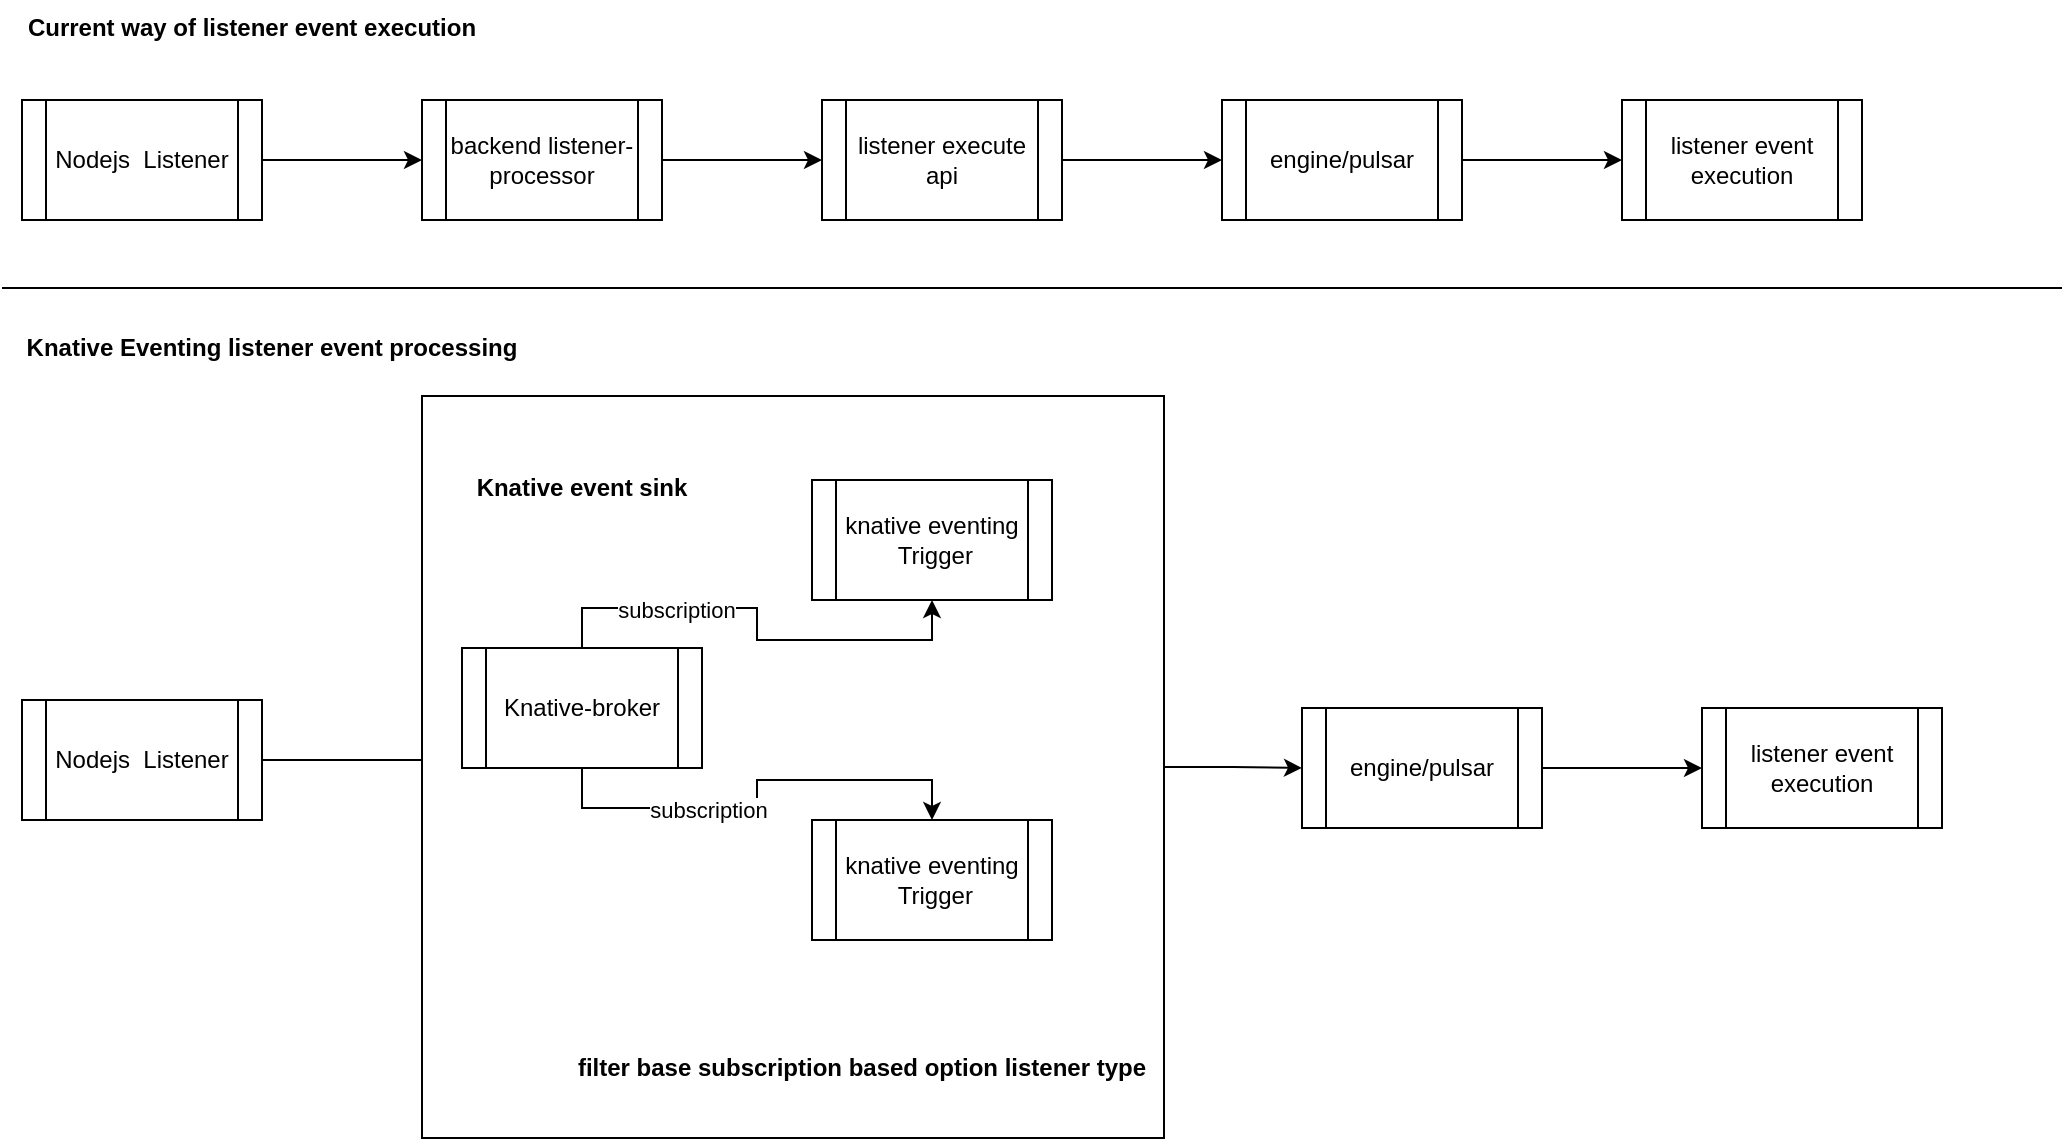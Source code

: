 <mxfile version="20.4.0" type="github"><diagram id="sw4lvbkqznb9Xk7Yfu2Z" name="Page-1"><mxGraphModel dx="1746" dy="1005" grid="1" gridSize="10" guides="1" tooltips="1" connect="1" arrows="1" fold="1" page="1" pageScale="1" pageWidth="1169" pageHeight="827" math="0" shadow="0"><root><mxCell id="0"/><mxCell id="1" parent="0"/><mxCell id="EUXY_CrITj3e-vRNTtFD-3" value="" style="edgeStyle=orthogonalEdgeStyle;rounded=0;orthogonalLoop=1;jettySize=auto;html=1;" edge="1" parent="1" source="EUXY_CrITj3e-vRNTtFD-1" target="EUXY_CrITj3e-vRNTtFD-2"><mxGeometry relative="1" as="geometry"/></mxCell><mxCell id="EUXY_CrITj3e-vRNTtFD-1" value="Nodejs &amp;nbsp;Listener" style="shape=process;whiteSpace=wrap;html=1;backgroundOutline=1;" vertex="1" parent="1"><mxGeometry x="70" y="80" width="120" height="60" as="geometry"/></mxCell><mxCell id="EUXY_CrITj3e-vRNTtFD-5" value="" style="edgeStyle=orthogonalEdgeStyle;rounded=0;orthogonalLoop=1;jettySize=auto;html=1;" edge="1" parent="1" source="EUXY_CrITj3e-vRNTtFD-2" target="EUXY_CrITj3e-vRNTtFD-4"><mxGeometry relative="1" as="geometry"/></mxCell><mxCell id="EUXY_CrITj3e-vRNTtFD-2" value="backend listener-processor" style="shape=process;whiteSpace=wrap;html=1;backgroundOutline=1;" vertex="1" parent="1"><mxGeometry x="270" y="80" width="120" height="60" as="geometry"/></mxCell><mxCell id="EUXY_CrITj3e-vRNTtFD-7" value="" style="edgeStyle=orthogonalEdgeStyle;rounded=0;orthogonalLoop=1;jettySize=auto;html=1;" edge="1" parent="1" source="EUXY_CrITj3e-vRNTtFD-4" target="EUXY_CrITj3e-vRNTtFD-6"><mxGeometry relative="1" as="geometry"/></mxCell><mxCell id="EUXY_CrITj3e-vRNTtFD-4" value="listener execute api" style="shape=process;whiteSpace=wrap;html=1;backgroundOutline=1;" vertex="1" parent="1"><mxGeometry x="470" y="80" width="120" height="60" as="geometry"/></mxCell><mxCell id="EUXY_CrITj3e-vRNTtFD-9" value="" style="edgeStyle=orthogonalEdgeStyle;rounded=0;orthogonalLoop=1;jettySize=auto;html=1;" edge="1" parent="1" source="EUXY_CrITj3e-vRNTtFD-6" target="EUXY_CrITj3e-vRNTtFD-8"><mxGeometry relative="1" as="geometry"/></mxCell><mxCell id="EUXY_CrITj3e-vRNTtFD-6" value="engine/pulsar" style="shape=process;whiteSpace=wrap;html=1;backgroundOutline=1;" vertex="1" parent="1"><mxGeometry x="670" y="80" width="120" height="60" as="geometry"/></mxCell><mxCell id="EUXY_CrITj3e-vRNTtFD-8" value="listener event execution" style="shape=process;whiteSpace=wrap;html=1;backgroundOutline=1;" vertex="1" parent="1"><mxGeometry x="870" y="80" width="120" height="60" as="geometry"/></mxCell><mxCell id="EUXY_CrITj3e-vRNTtFD-10" value="" style="line;strokeWidth=1;fillColor=none;align=left;verticalAlign=middle;spacingTop=-1;spacingLeft=3;spacingRight=3;rotatable=0;labelPosition=right;points=[];portConstraint=eastwest;strokeColor=inherit;" vertex="1" parent="1"><mxGeometry x="60" y="170" width="1030" height="8" as="geometry"/></mxCell><mxCell id="EUXY_CrITj3e-vRNTtFD-11" value="Current way of listener event execution" style="text;align=center;fontStyle=1;verticalAlign=middle;spacingLeft=3;spacingRight=3;strokeColor=none;rotatable=0;points=[[0,0.5],[1,0.5]];portConstraint=eastwest;" vertex="1" parent="1"><mxGeometry x="60" y="30" width="250" height="26" as="geometry"/></mxCell><mxCell id="EUXY_CrITj3e-vRNTtFD-12" value="Knative Eventing listener event processing" style="text;align=center;fontStyle=1;verticalAlign=middle;spacingLeft=3;spacingRight=3;strokeColor=none;rotatable=0;points=[[0,0.5],[1,0.5]];portConstraint=eastwest;" vertex="1" parent="1"><mxGeometry x="70" y="190" width="250" height="26" as="geometry"/></mxCell><mxCell id="EUXY_CrITj3e-vRNTtFD-15" value="" style="edgeStyle=orthogonalEdgeStyle;rounded=0;orthogonalLoop=1;jettySize=auto;html=1;" edge="1" parent="1" source="EUXY_CrITj3e-vRNTtFD-13"><mxGeometry relative="1" as="geometry"><mxPoint x="300" y="290" as="targetPoint"/></mxGeometry></mxCell><mxCell id="EUXY_CrITj3e-vRNTtFD-13" value="Nodejs &amp;nbsp;Listener" style="shape=process;whiteSpace=wrap;html=1;backgroundOutline=1;" vertex="1" parent="1"><mxGeometry x="70" y="380" width="120" height="60" as="geometry"/></mxCell><mxCell id="EUXY_CrITj3e-vRNTtFD-33" style="edgeStyle=orthogonalEdgeStyle;rounded=0;orthogonalLoop=1;jettySize=auto;html=1;" edge="1" parent="1" source="EUXY_CrITj3e-vRNTtFD-16" target="EUXY_CrITj3e-vRNTtFD-31"><mxGeometry relative="1" as="geometry"/></mxCell><mxCell id="EUXY_CrITj3e-vRNTtFD-16" value="" style="whiteSpace=wrap;html=1;aspect=fixed;" vertex="1" parent="1"><mxGeometry x="270" y="228" width="371" height="371" as="geometry"/></mxCell><mxCell id="EUXY_CrITj3e-vRNTtFD-22" style="edgeStyle=orthogonalEdgeStyle;rounded=0;orthogonalLoop=1;jettySize=auto;html=1;exitX=0.5;exitY=0;exitDx=0;exitDy=0;" edge="1" parent="1" source="EUXY_CrITj3e-vRNTtFD-17" target="EUXY_CrITj3e-vRNTtFD-19"><mxGeometry relative="1" as="geometry"/></mxCell><mxCell id="EUXY_CrITj3e-vRNTtFD-25" value="subscription" style="edgeLabel;html=1;align=center;verticalAlign=middle;resizable=0;points=[];" vertex="1" connectable="0" parent="EUXY_CrITj3e-vRNTtFD-22"><mxGeometry x="-0.42" y="-1" relative="1" as="geometry"><mxPoint as="offset"/></mxGeometry></mxCell><mxCell id="EUXY_CrITj3e-vRNTtFD-23" style="edgeStyle=orthogonalEdgeStyle;rounded=0;orthogonalLoop=1;jettySize=auto;html=1;exitX=0.5;exitY=1;exitDx=0;exitDy=0;" edge="1" parent="1" source="EUXY_CrITj3e-vRNTtFD-17" target="EUXY_CrITj3e-vRNTtFD-20"><mxGeometry relative="1" as="geometry"/></mxCell><mxCell id="EUXY_CrITj3e-vRNTtFD-24" value="subscription" style="edgeLabel;html=1;align=center;verticalAlign=middle;resizable=0;points=[];" vertex="1" connectable="0" parent="EUXY_CrITj3e-vRNTtFD-23"><mxGeometry x="-0.275" y="-1" relative="1" as="geometry"><mxPoint as="offset"/></mxGeometry></mxCell><mxCell id="EUXY_CrITj3e-vRNTtFD-17" value="Knative-broker" style="shape=process;whiteSpace=wrap;html=1;backgroundOutline=1;" vertex="1" parent="1"><mxGeometry x="290" y="354" width="120" height="60" as="geometry"/></mxCell><mxCell id="EUXY_CrITj3e-vRNTtFD-18" value="Knative event sink" style="text;align=center;fontStyle=1;verticalAlign=middle;spacingLeft=3;spacingRight=3;strokeColor=none;rotatable=0;points=[[0,0.5],[1,0.5]];portConstraint=eastwest;" vertex="1" parent="1"><mxGeometry x="280" y="260" width="140" height="26" as="geometry"/></mxCell><mxCell id="EUXY_CrITj3e-vRNTtFD-19" value="knative eventing &amp;nbsp;Trigger" style="shape=process;whiteSpace=wrap;html=1;backgroundOutline=1;" vertex="1" parent="1"><mxGeometry x="465" y="270" width="120" height="60" as="geometry"/></mxCell><mxCell id="EUXY_CrITj3e-vRNTtFD-20" value="knative eventing &amp;nbsp;Trigger" style="shape=process;whiteSpace=wrap;html=1;backgroundOutline=1;" vertex="1" parent="1"><mxGeometry x="465" y="440" width="120" height="60" as="geometry"/></mxCell><mxCell id="EUXY_CrITj3e-vRNTtFD-30" value="" style="edgeStyle=orthogonalEdgeStyle;rounded=0;orthogonalLoop=1;jettySize=auto;html=1;" edge="1" parent="1" source="EUXY_CrITj3e-vRNTtFD-31" target="EUXY_CrITj3e-vRNTtFD-32"><mxGeometry relative="1" as="geometry"/></mxCell><mxCell id="EUXY_CrITj3e-vRNTtFD-31" value="engine/pulsar" style="shape=process;whiteSpace=wrap;html=1;backgroundOutline=1;" vertex="1" parent="1"><mxGeometry x="710" y="384" width="120" height="60" as="geometry"/></mxCell><mxCell id="EUXY_CrITj3e-vRNTtFD-32" value="listener event execution" style="shape=process;whiteSpace=wrap;html=1;backgroundOutline=1;" vertex="1" parent="1"><mxGeometry x="910" y="384" width="120" height="60" as="geometry"/></mxCell><mxCell id="EUXY_CrITj3e-vRNTtFD-34" value="filter base subscription based option listener type" style="text;align=center;fontStyle=1;verticalAlign=middle;spacingLeft=3;spacingRight=3;strokeColor=none;rotatable=0;points=[[0,0.5],[1,0.5]];portConstraint=eastwest;" vertex="1" parent="1"><mxGeometry x="370" y="550" width="240" height="26" as="geometry"/></mxCell></root></mxGraphModel></diagram></mxfile>